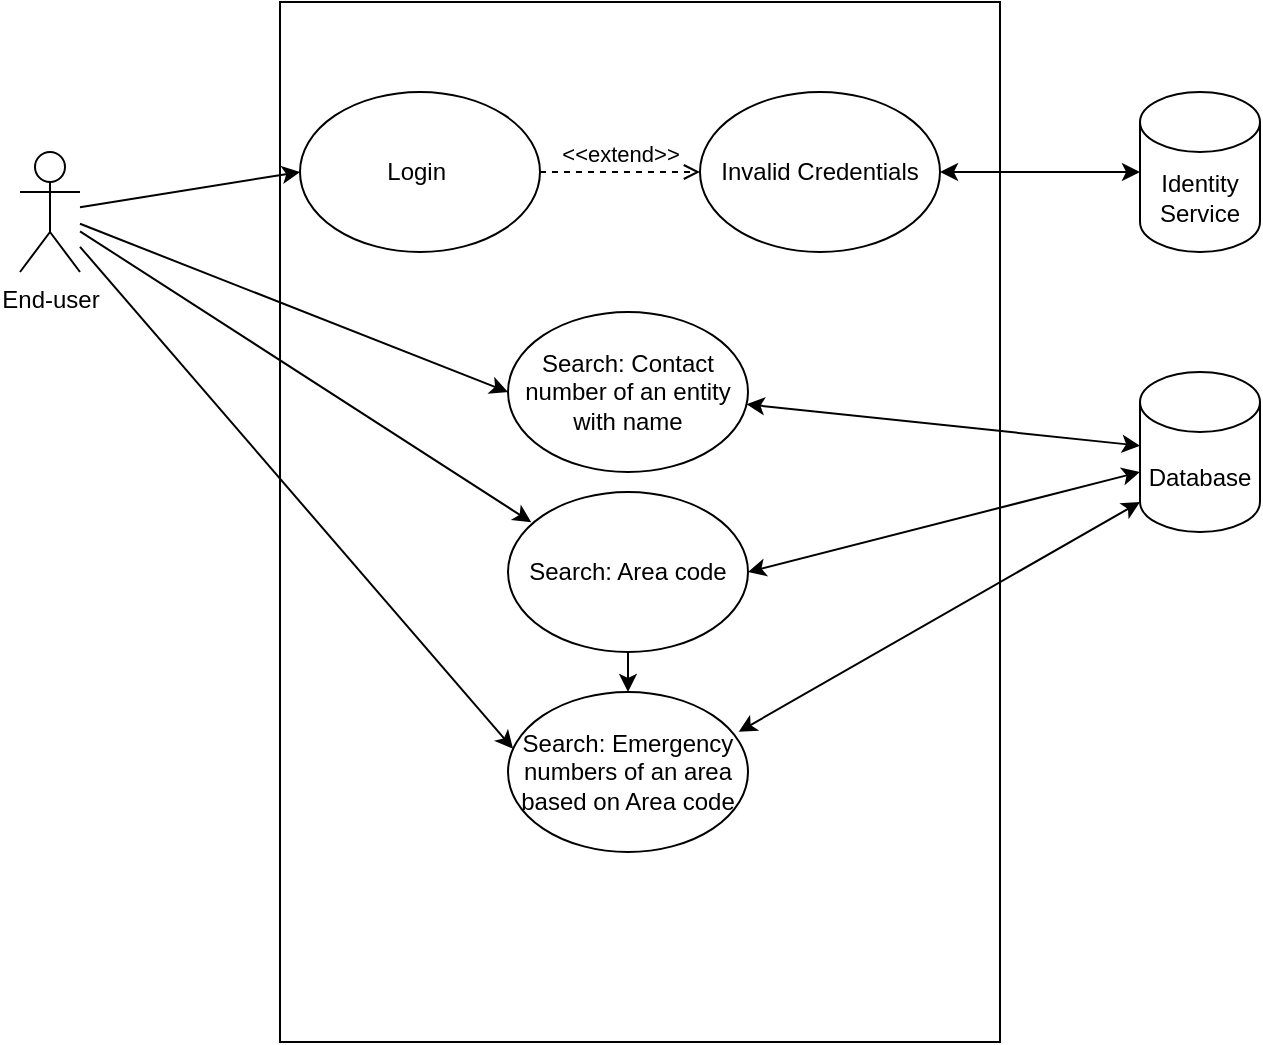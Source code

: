 <mxfile version="20.8.21" type="github">
  <diagram name="Page-1" id="6EyblzrIjItD2IjLhD8e">
    <mxGraphModel dx="1066" dy="511" grid="1" gridSize="10" guides="1" tooltips="1" connect="1" arrows="1" fold="1" page="1" pageScale="1" pageWidth="827" pageHeight="1169" math="0" shadow="0">
      <root>
        <mxCell id="0" />
        <mxCell id="1" parent="0" />
        <mxCell id="JC255g4Zn3fgpcR03gjc-1" value="End-user" style="shape=umlActor;verticalLabelPosition=bottom;verticalAlign=top;html=1;outlineConnect=0;" vertex="1" parent="1">
          <mxGeometry x="110" y="235" width="30" height="60" as="geometry" />
        </mxCell>
        <mxCell id="JC255g4Zn3fgpcR03gjc-3" value="" style="rounded=0;whiteSpace=wrap;html=1;" vertex="1" parent="1">
          <mxGeometry x="240" y="160" width="360" height="520" as="geometry" />
        </mxCell>
        <mxCell id="JC255g4Zn3fgpcR03gjc-7" value="Database" style="shape=cylinder3;whiteSpace=wrap;html=1;boundedLbl=1;backgroundOutline=1;size=15;" vertex="1" parent="1">
          <mxGeometry x="670" y="345" width="60" height="80" as="geometry" />
        </mxCell>
        <mxCell id="JC255g4Zn3fgpcR03gjc-8" value="Login&amp;nbsp;" style="ellipse;whiteSpace=wrap;html=1;" vertex="1" parent="1">
          <mxGeometry x="250" y="205" width="120" height="80" as="geometry" />
        </mxCell>
        <mxCell id="JC255g4Zn3fgpcR03gjc-9" value="Invalid Credentials" style="ellipse;whiteSpace=wrap;html=1;" vertex="1" parent="1">
          <mxGeometry x="450" y="205" width="120" height="80" as="geometry" />
        </mxCell>
        <mxCell id="JC255g4Zn3fgpcR03gjc-10" value="&amp;lt;&amp;lt;extend&amp;gt;&amp;gt;" style="html=1;verticalAlign=bottom;labelBackgroundColor=none;endArrow=open;endFill=0;dashed=1;rounded=0;exitX=1;exitY=0.5;exitDx=0;exitDy=0;entryX=0;entryY=0.5;entryDx=0;entryDy=0;" edge="1" parent="1" source="JC255g4Zn3fgpcR03gjc-8" target="JC255g4Zn3fgpcR03gjc-9">
          <mxGeometry width="160" relative="1" as="geometry">
            <mxPoint x="350" y="375" as="sourcePoint" />
            <mxPoint x="510" y="375" as="targetPoint" />
          </mxGeometry>
        </mxCell>
        <mxCell id="JC255g4Zn3fgpcR03gjc-13" value="" style="endArrow=classic;startArrow=classic;html=1;rounded=0;exitX=1;exitY=0.5;exitDx=0;exitDy=0;" edge="1" parent="1" source="JC255g4Zn3fgpcR03gjc-9">
          <mxGeometry width="50" height="50" relative="1" as="geometry">
            <mxPoint x="410" y="405" as="sourcePoint" />
            <mxPoint x="670" y="245" as="targetPoint" />
          </mxGeometry>
        </mxCell>
        <mxCell id="JC255g4Zn3fgpcR03gjc-14" value="Identity Service" style="shape=cylinder3;whiteSpace=wrap;html=1;boundedLbl=1;backgroundOutline=1;size=15;" vertex="1" parent="1">
          <mxGeometry x="670" y="205" width="60" height="80" as="geometry" />
        </mxCell>
        <mxCell id="JC255g4Zn3fgpcR03gjc-17" value="Search: Contact number of an entity with name" style="ellipse;whiteSpace=wrap;html=1;" vertex="1" parent="1">
          <mxGeometry x="354" y="315" width="120" height="80" as="geometry" />
        </mxCell>
        <mxCell id="JC255g4Zn3fgpcR03gjc-19" value="Search: Emergency numbers of an area based on Area code" style="ellipse;whiteSpace=wrap;html=1;" vertex="1" parent="1">
          <mxGeometry x="354" y="505" width="120" height="80" as="geometry" />
        </mxCell>
        <mxCell id="JC255g4Zn3fgpcR03gjc-20" value="Search: Area code" style="ellipse;whiteSpace=wrap;html=1;" vertex="1" parent="1">
          <mxGeometry x="354" y="405" width="120" height="80" as="geometry" />
        </mxCell>
        <mxCell id="JC255g4Zn3fgpcR03gjc-21" value="" style="endArrow=classic;html=1;rounded=0;entryX=0;entryY=0.5;entryDx=0;entryDy=0;" edge="1" parent="1" source="JC255g4Zn3fgpcR03gjc-1" target="JC255g4Zn3fgpcR03gjc-17">
          <mxGeometry width="50" height="50" relative="1" as="geometry">
            <mxPoint x="160" y="285" as="sourcePoint" />
            <mxPoint x="460" y="475" as="targetPoint" />
          </mxGeometry>
        </mxCell>
        <mxCell id="JC255g4Zn3fgpcR03gjc-22" value="" style="endArrow=classic;html=1;rounded=0;entryX=0;entryY=0.5;entryDx=0;entryDy=0;anchorPointDirection=1;" edge="1" parent="1" source="JC255g4Zn3fgpcR03gjc-1" target="JC255g4Zn3fgpcR03gjc-8">
          <mxGeometry width="50" height="50" relative="1" as="geometry">
            <mxPoint x="410" y="525" as="sourcePoint" />
            <mxPoint x="460" y="475" as="targetPoint" />
          </mxGeometry>
        </mxCell>
        <mxCell id="JC255g4Zn3fgpcR03gjc-24" value="" style="endArrow=classic;html=1;rounded=0;entryX=0.097;entryY=0.189;entryDx=0;entryDy=0;entryPerimeter=0;" edge="1" parent="1" source="JC255g4Zn3fgpcR03gjc-1" target="JC255g4Zn3fgpcR03gjc-20">
          <mxGeometry width="50" height="50" relative="1" as="geometry">
            <mxPoint x="410" y="525" as="sourcePoint" />
            <mxPoint x="460" y="475" as="targetPoint" />
          </mxGeometry>
        </mxCell>
        <mxCell id="JC255g4Zn3fgpcR03gjc-25" value="" style="endArrow=classic;html=1;rounded=0;entryX=0.021;entryY=0.355;entryDx=0;entryDy=0;entryPerimeter=0;" edge="1" parent="1" source="JC255g4Zn3fgpcR03gjc-1" target="JC255g4Zn3fgpcR03gjc-19">
          <mxGeometry width="50" height="50" relative="1" as="geometry">
            <mxPoint x="140" y="335" as="sourcePoint" />
            <mxPoint x="460" y="335" as="targetPoint" />
          </mxGeometry>
        </mxCell>
        <mxCell id="JC255g4Zn3fgpcR03gjc-26" value="" style="endArrow=classic;startArrow=classic;html=1;rounded=0;" edge="1" parent="1" source="JC255g4Zn3fgpcR03gjc-17" target="JC255g4Zn3fgpcR03gjc-7">
          <mxGeometry width="50" height="50" relative="1" as="geometry">
            <mxPoint x="410" y="385" as="sourcePoint" />
            <mxPoint x="460" y="335" as="targetPoint" />
          </mxGeometry>
        </mxCell>
        <mxCell id="JC255g4Zn3fgpcR03gjc-27" value="" style="endArrow=classic;startArrow=classic;html=1;rounded=0;exitX=1;exitY=0.5;exitDx=0;exitDy=0;" edge="1" parent="1" source="JC255g4Zn3fgpcR03gjc-20">
          <mxGeometry width="50" height="50" relative="1" as="geometry">
            <mxPoint x="483" y="371" as="sourcePoint" />
            <mxPoint x="670" y="395" as="targetPoint" />
          </mxGeometry>
        </mxCell>
        <mxCell id="JC255g4Zn3fgpcR03gjc-28" value="" style="endArrow=classic;html=1;rounded=0;exitX=0.5;exitY=1;exitDx=0;exitDy=0;entryX=0.5;entryY=0;entryDx=0;entryDy=0;" edge="1" parent="1" source="JC255g4Zn3fgpcR03gjc-20" target="JC255g4Zn3fgpcR03gjc-19">
          <mxGeometry width="50" height="50" relative="1" as="geometry">
            <mxPoint x="410" y="385" as="sourcePoint" />
            <mxPoint x="460" y="335" as="targetPoint" />
          </mxGeometry>
        </mxCell>
        <mxCell id="JC255g4Zn3fgpcR03gjc-29" value="" style="endArrow=classic;startArrow=classic;html=1;rounded=0;entryX=0.961;entryY=0.249;entryDx=0;entryDy=0;entryPerimeter=0;exitX=0;exitY=1;exitDx=0;exitDy=-15;exitPerimeter=0;" edge="1" parent="1" source="JC255g4Zn3fgpcR03gjc-7" target="JC255g4Zn3fgpcR03gjc-19">
          <mxGeometry width="50" height="50" relative="1" as="geometry">
            <mxPoint x="410" y="385" as="sourcePoint" />
            <mxPoint x="460" y="335" as="targetPoint" />
          </mxGeometry>
        </mxCell>
      </root>
    </mxGraphModel>
  </diagram>
</mxfile>
